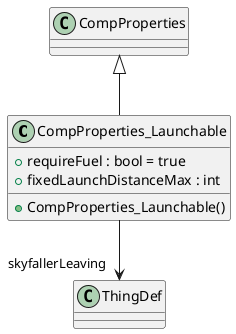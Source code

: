 @startuml
class CompProperties_Launchable {
    + requireFuel : bool = true
    + fixedLaunchDistanceMax : int
    + CompProperties_Launchable()
}
CompProperties <|-- CompProperties_Launchable
CompProperties_Launchable --> "skyfallerLeaving" ThingDef
@enduml
